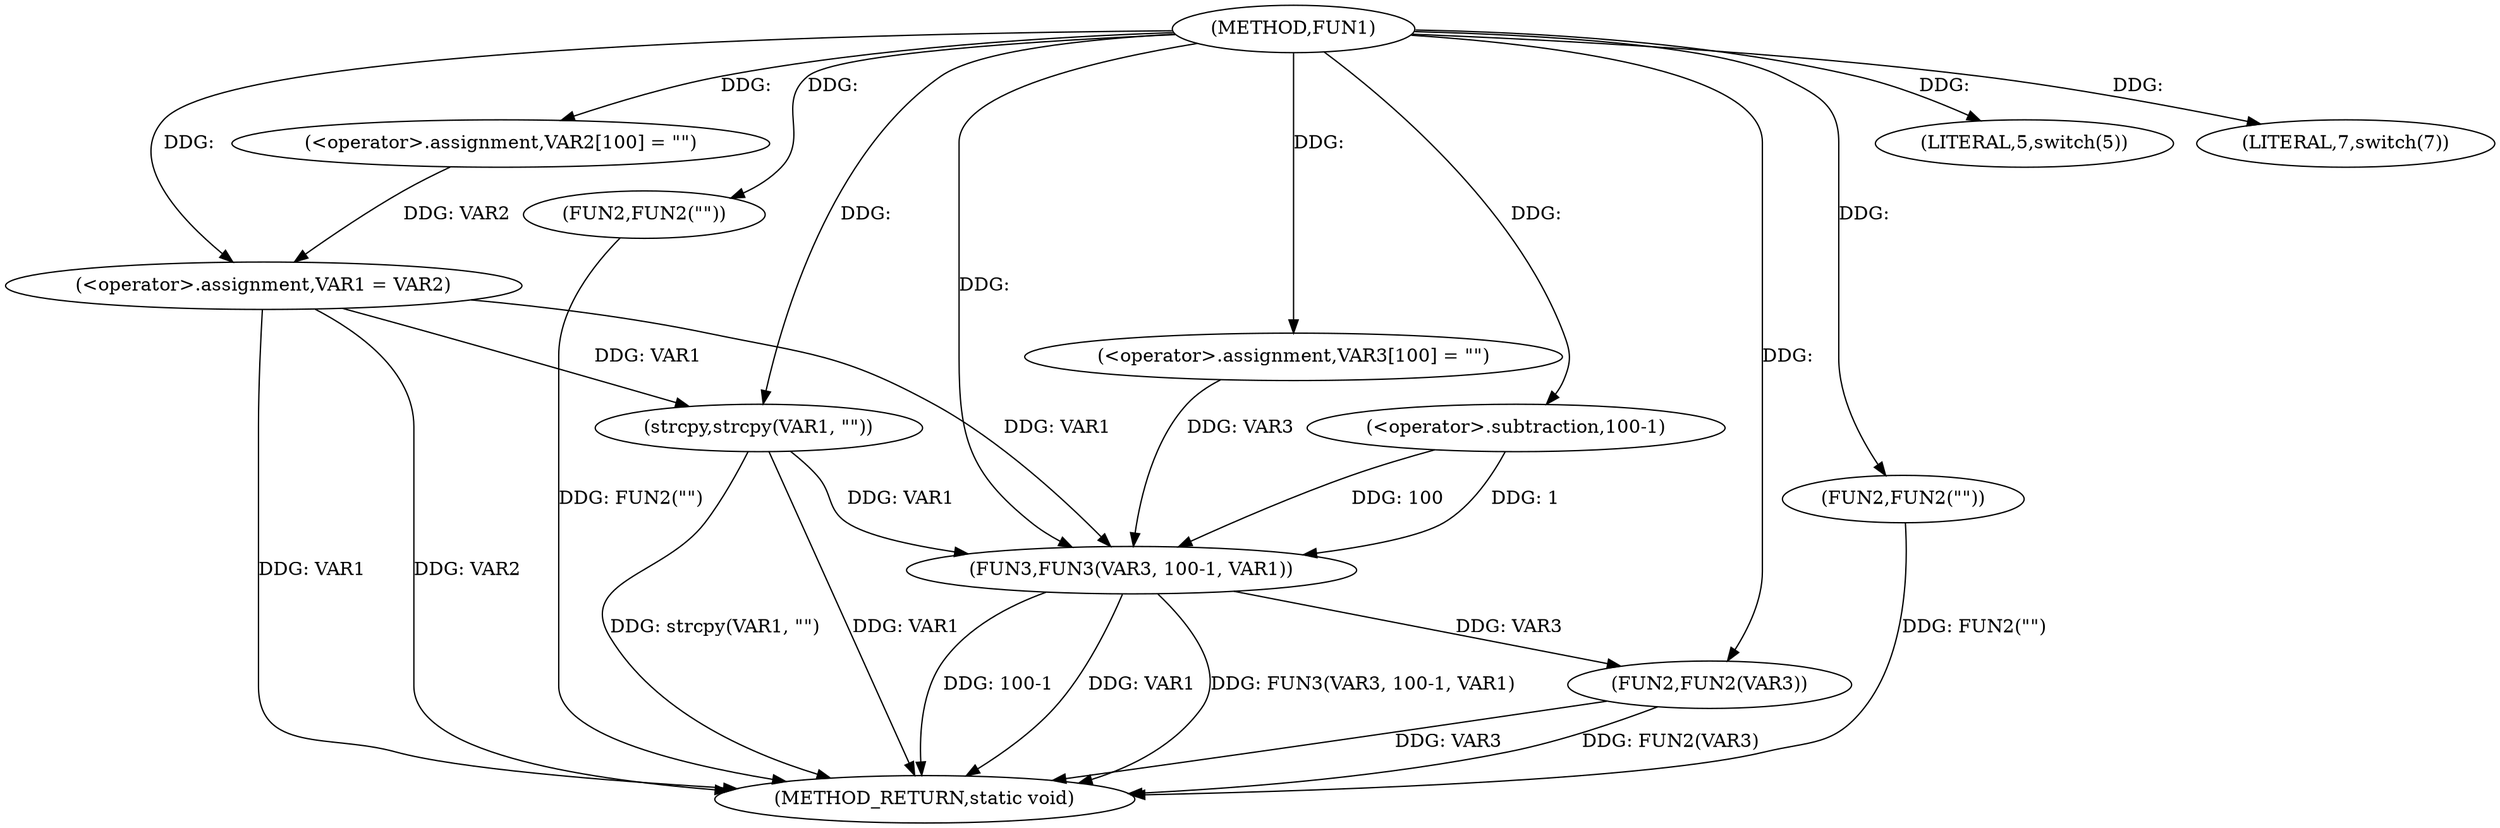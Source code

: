 digraph FUN1 {  
"1000100" [label = "(METHOD,FUN1)" ]
"1000144" [label = "(METHOD_RETURN,static void)" ]
"1000104" [label = "(<operator>.assignment,VAR2[100] = \"\")" ]
"1000107" [label = "(<operator>.assignment,VAR1 = VAR2)" ]
"1000111" [label = "(LITERAL,5,switch(5))" ]
"1000114" [label = "(FUN2,FUN2(\"\"))" ]
"1000118" [label = "(strcpy,strcpy(VAR1, \"\"))" ]
"1000123" [label = "(LITERAL,7,switch(7))" ]
"1000128" [label = "(<operator>.assignment,VAR3[100] = \"\")" ]
"1000131" [label = "(FUN3,FUN3(VAR3, 100-1, VAR1))" ]
"1000133" [label = "(<operator>.subtraction,100-1)" ]
"1000137" [label = "(FUN2,FUN2(VAR3))" ]
"1000141" [label = "(FUN2,FUN2(\"\"))" ]
  "1000107" -> "1000144"  [ label = "DDG: VAR1"] 
  "1000114" -> "1000144"  [ label = "DDG: FUN2(\"\")"] 
  "1000141" -> "1000144"  [ label = "DDG: FUN2(\"\")"] 
  "1000118" -> "1000144"  [ label = "DDG: strcpy(VAR1, \"\")"] 
  "1000131" -> "1000144"  [ label = "DDG: 100-1"] 
  "1000131" -> "1000144"  [ label = "DDG: VAR1"] 
  "1000118" -> "1000144"  [ label = "DDG: VAR1"] 
  "1000131" -> "1000144"  [ label = "DDG: FUN3(VAR3, 100-1, VAR1)"] 
  "1000137" -> "1000144"  [ label = "DDG: VAR3"] 
  "1000137" -> "1000144"  [ label = "DDG: FUN2(VAR3)"] 
  "1000107" -> "1000144"  [ label = "DDG: VAR2"] 
  "1000100" -> "1000104"  [ label = "DDG: "] 
  "1000104" -> "1000107"  [ label = "DDG: VAR2"] 
  "1000100" -> "1000107"  [ label = "DDG: "] 
  "1000100" -> "1000111"  [ label = "DDG: "] 
  "1000100" -> "1000114"  [ label = "DDG: "] 
  "1000107" -> "1000118"  [ label = "DDG: VAR1"] 
  "1000100" -> "1000118"  [ label = "DDG: "] 
  "1000100" -> "1000123"  [ label = "DDG: "] 
  "1000100" -> "1000128"  [ label = "DDG: "] 
  "1000128" -> "1000131"  [ label = "DDG: VAR3"] 
  "1000100" -> "1000131"  [ label = "DDG: "] 
  "1000133" -> "1000131"  [ label = "DDG: 100"] 
  "1000133" -> "1000131"  [ label = "DDG: 1"] 
  "1000100" -> "1000133"  [ label = "DDG: "] 
  "1000107" -> "1000131"  [ label = "DDG: VAR1"] 
  "1000118" -> "1000131"  [ label = "DDG: VAR1"] 
  "1000131" -> "1000137"  [ label = "DDG: VAR3"] 
  "1000100" -> "1000137"  [ label = "DDG: "] 
  "1000100" -> "1000141"  [ label = "DDG: "] 
}
